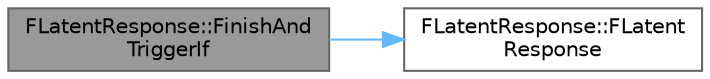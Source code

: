 digraph "FLatentResponse::FinishAndTriggerIf"
{
 // INTERACTIVE_SVG=YES
 // LATEX_PDF_SIZE
  bgcolor="transparent";
  edge [fontname=Helvetica,fontsize=10,labelfontname=Helvetica,labelfontsize=10];
  node [fontname=Helvetica,fontsize=10,shape=box,height=0.2,width=0.4];
  rankdir="LR";
  Node1 [id="Node000001",label="FLatentResponse::FinishAnd\lTriggerIf",height=0.2,width=0.4,color="gray40", fillcolor="grey60", style="filled", fontcolor="black",tooltip=" "];
  Node1 -> Node2 [id="edge1_Node000001_Node000002",color="steelblue1",style="solid",tooltip=" "];
  Node2 [id="Node000002",label="FLatentResponse::FLatent\lResponse",height=0.2,width=0.4,color="grey40", fillcolor="white", style="filled",URL="$dd/d0d/structFLatentResponse.html#aefe909a77d4b6646c1c102fbf1cf8fea",tooltip=" "];
}
